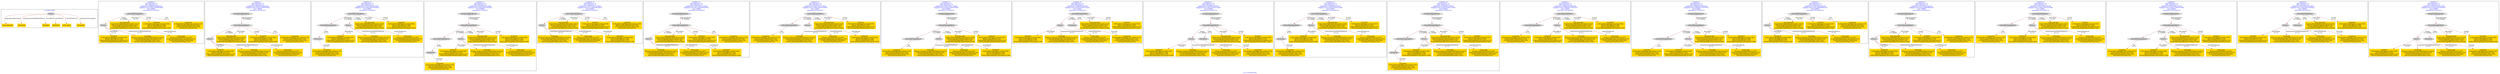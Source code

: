 digraph n0 {
fontcolor="blue"
remincross="true"
label="s11-s-19-artists.json"
subgraph cluster_0 {
label="1-correct model"
n2[style="filled",color="white",fillcolor="lightgray",label="Person1"];
n3[shape="plaintext",style="filled",fillcolor="gold",label="long_biography"];
n4[shape="plaintext",style="filled",fillcolor="gold",label="nationality"];
n5[shape="plaintext",style="filled",fillcolor="gold",label="birthDate"];
n6[shape="plaintext",style="filled",fillcolor="gold",label="deathDate"];
n7[shape="plaintext",style="filled",fillcolor="gold",label="artist_name"];
n8[shape="plaintext",style="filled",fillcolor="gold",label="occupation"];
}
subgraph cluster_1 {
label="candidate 0\nlink coherence:1.0\nnode coherence:1.0\nconfidence:0.5468145318933016\nmapping score:0.626715955075545\ncost:6.99992\n-precision:0.43-recall:0.5"
n10[style="filled",color="white",fillcolor="lightgray",label="CulturalHeritageObject1"];
n11[style="filled",color="white",fillcolor="lightgray",label="Person1"];
n12[shape="plaintext",style="filled",fillcolor="gold",label="birthDate\n[CulturalHeritageObject,created,0.639]\n[Person,dateOfBirth,0.193]\n[CulturalHeritageObject,description,0.131]\n[Person,biographicalInformation,0.036]"];
n13[shape="plaintext",style="filled",fillcolor="gold",label="long_biography\n[CulturalHeritageObject,description,0.616]\n[Person,biographicalInformation,0.201]\n[CulturalHeritageObject,title,0.126]\n[CulturalHeritageObject,provenance,0.058]"];
n14[shape="plaintext",style="filled",fillcolor="gold",label="nationality\n[Person,countryAssociatedWithThePerson,0.913]\n[CulturalHeritageObject,description,0.05]\n[CulturalHeritageObject,title,0.024]\n[Person,biographicalInformation,0.014]"];
n15[shape="plaintext",style="filled",fillcolor="gold",label="artist_name\n[Person,nameOfThePerson,0.697]\n[CulturalHeritageObject,description,0.197]\n[CulturalHeritageObject,title,0.069]\n[Document,classLink,0.037]"];
n16[shape="plaintext",style="filled",fillcolor="gold",label="deathDate\n[CulturalHeritageObject,created,0.694]\n[Person,dateOfBirth,0.169]\n[Person,dateOfDeath,0.079]\n[CulturalHeritageObject,description,0.059]"];
n17[shape="plaintext",style="filled",fillcolor="gold",label="occupation\n[CulturalHeritageObject,description,0.447]\n[Person,nameOfThePerson,0.334]\n[CulturalHeritageObject,title,0.169]\n[Document,classLink,0.05]"];
}
subgraph cluster_2 {
label="candidate 1\nlink coherence:1.0\nnode coherence:1.0\nconfidence:0.5468145318933016\nmapping score:0.626715955075545\ncost:7.99986\n-precision:0.38-recall:0.5"
n19[style="filled",color="white",fillcolor="lightgray",label="CulturalHeritageObject1"];
n20[style="filled",color="white",fillcolor="lightgray",label="Person1"];
n21[style="filled",color="white",fillcolor="lightgray",label="EuropeanaAggregation1"];
n22[shape="plaintext",style="filled",fillcolor="gold",label="birthDate\n[CulturalHeritageObject,created,0.639]\n[Person,dateOfBirth,0.193]\n[CulturalHeritageObject,description,0.131]\n[Person,biographicalInformation,0.036]"];
n23[shape="plaintext",style="filled",fillcolor="gold",label="long_biography\n[CulturalHeritageObject,description,0.616]\n[Person,biographicalInformation,0.201]\n[CulturalHeritageObject,title,0.126]\n[CulturalHeritageObject,provenance,0.058]"];
n24[shape="plaintext",style="filled",fillcolor="gold",label="nationality\n[Person,countryAssociatedWithThePerson,0.913]\n[CulturalHeritageObject,description,0.05]\n[CulturalHeritageObject,title,0.024]\n[Person,biographicalInformation,0.014]"];
n25[shape="plaintext",style="filled",fillcolor="gold",label="artist_name\n[Person,nameOfThePerson,0.697]\n[CulturalHeritageObject,description,0.197]\n[CulturalHeritageObject,title,0.069]\n[Document,classLink,0.037]"];
n26[shape="plaintext",style="filled",fillcolor="gold",label="deathDate\n[CulturalHeritageObject,created,0.694]\n[Person,dateOfBirth,0.169]\n[Person,dateOfDeath,0.079]\n[CulturalHeritageObject,description,0.059]"];
n27[shape="plaintext",style="filled",fillcolor="gold",label="occupation\n[CulturalHeritageObject,description,0.447]\n[Person,nameOfThePerson,0.334]\n[CulturalHeritageObject,title,0.169]\n[Document,classLink,0.05]"];
}
subgraph cluster_3 {
label="candidate 10\nlink coherence:1.0\nnode coherence:1.0\nconfidence:0.5270161429114936\nmapping score:0.5923387143038311\ncost:8.99991\n-precision:0.33-recall:0.5"
n29[style="filled",color="white",fillcolor="lightgray",label="CulturalHeritageObject1"];
n30[style="filled",color="white",fillcolor="lightgray",label="CulturalHeritageObject2"];
n31[style="filled",color="white",fillcolor="lightgray",label="Person1"];
n32[style="filled",color="white",fillcolor="lightgray",label="Document2"];
n33[shape="plaintext",style="filled",fillcolor="gold",label="birthDate\n[CulturalHeritageObject,created,0.639]\n[Person,dateOfBirth,0.193]\n[CulturalHeritageObject,description,0.131]\n[Person,biographicalInformation,0.036]"];
n34[shape="plaintext",style="filled",fillcolor="gold",label="long_biography\n[CulturalHeritageObject,description,0.616]\n[Person,biographicalInformation,0.201]\n[CulturalHeritageObject,title,0.126]\n[CulturalHeritageObject,provenance,0.058]"];
n35[shape="plaintext",style="filled",fillcolor="gold",label="nationality\n[Person,countryAssociatedWithThePerson,0.913]\n[CulturalHeritageObject,description,0.05]\n[CulturalHeritageObject,title,0.024]\n[Person,biographicalInformation,0.014]"];
n36[shape="plaintext",style="filled",fillcolor="gold",label="occupation\n[CulturalHeritageObject,description,0.447]\n[Person,nameOfThePerson,0.334]\n[CulturalHeritageObject,title,0.169]\n[Document,classLink,0.05]"];
n37[shape="plaintext",style="filled",fillcolor="gold",label="artist_name\n[Person,nameOfThePerson,0.697]\n[CulturalHeritageObject,description,0.197]\n[CulturalHeritageObject,title,0.069]\n[Document,classLink,0.037]"];
n38[shape="plaintext",style="filled",fillcolor="gold",label="deathDate\n[CulturalHeritageObject,created,0.694]\n[Person,dateOfBirth,0.169]\n[Person,dateOfDeath,0.079]\n[CulturalHeritageObject,description,0.059]"];
}
subgraph cluster_4 {
label="candidate 11\nlink coherence:1.0\nnode coherence:1.0\nconfidence:0.5270161429114936\nmapping score:0.5923387143038311\ncost:9.99985\n-precision:0.3-recall:0.5"
n40[style="filled",color="white",fillcolor="lightgray",label="CulturalHeritageObject1"];
n41[style="filled",color="white",fillcolor="lightgray",label="CulturalHeritageObject2"];
n42[style="filled",color="white",fillcolor="lightgray",label="Person1"];
n43[style="filled",color="white",fillcolor="lightgray",label="Document2"];
n44[style="filled",color="white",fillcolor="lightgray",label="EuropeanaAggregation1"];
n45[shape="plaintext",style="filled",fillcolor="gold",label="birthDate\n[CulturalHeritageObject,created,0.639]\n[Person,dateOfBirth,0.193]\n[CulturalHeritageObject,description,0.131]\n[Person,biographicalInformation,0.036]"];
n46[shape="plaintext",style="filled",fillcolor="gold",label="long_biography\n[CulturalHeritageObject,description,0.616]\n[Person,biographicalInformation,0.201]\n[CulturalHeritageObject,title,0.126]\n[CulturalHeritageObject,provenance,0.058]"];
n47[shape="plaintext",style="filled",fillcolor="gold",label="nationality\n[Person,countryAssociatedWithThePerson,0.913]\n[CulturalHeritageObject,description,0.05]\n[CulturalHeritageObject,title,0.024]\n[Person,biographicalInformation,0.014]"];
n48[shape="plaintext",style="filled",fillcolor="gold",label="occupation\n[CulturalHeritageObject,description,0.447]\n[Person,nameOfThePerson,0.334]\n[CulturalHeritageObject,title,0.169]\n[Document,classLink,0.05]"];
n49[shape="plaintext",style="filled",fillcolor="gold",label="artist_name\n[Person,nameOfThePerson,0.697]\n[CulturalHeritageObject,description,0.197]\n[CulturalHeritageObject,title,0.069]\n[Document,classLink,0.037]"];
n50[shape="plaintext",style="filled",fillcolor="gold",label="deathDate\n[CulturalHeritageObject,created,0.694]\n[Person,dateOfBirth,0.169]\n[Person,dateOfDeath,0.079]\n[CulturalHeritageObject,description,0.059]"];
}
subgraph cluster_5 {
label="candidate 12\nlink coherence:1.0\nnode coherence:1.0\nconfidence:0.5187173231112842\nmapping score:0.6173502188148724\ncost:6.99992\n-precision:0.43-recall:0.5"
n52[style="filled",color="white",fillcolor="lightgray",label="CulturalHeritageObject1"];
n53[style="filled",color="white",fillcolor="lightgray",label="Person1"];
n54[shape="plaintext",style="filled",fillcolor="gold",label="long_biography\n[CulturalHeritageObject,description,0.616]\n[Person,biographicalInformation,0.201]\n[CulturalHeritageObject,title,0.126]\n[CulturalHeritageObject,provenance,0.058]"];
n55[shape="plaintext",style="filled",fillcolor="gold",label="nationality\n[Person,countryAssociatedWithThePerson,0.913]\n[CulturalHeritageObject,description,0.05]\n[CulturalHeritageObject,title,0.024]\n[Person,biographicalInformation,0.014]"];
n56[shape="plaintext",style="filled",fillcolor="gold",label="artist_name\n[Person,nameOfThePerson,0.697]\n[CulturalHeritageObject,description,0.197]\n[CulturalHeritageObject,title,0.069]\n[Document,classLink,0.037]"];
n57[shape="plaintext",style="filled",fillcolor="gold",label="deathDate\n[CulturalHeritageObject,created,0.694]\n[Person,dateOfBirth,0.169]\n[Person,dateOfDeath,0.079]\n[CulturalHeritageObject,description,0.059]"];
n58[shape="plaintext",style="filled",fillcolor="gold",label="birthDate\n[CulturalHeritageObject,created,0.639]\n[Person,dateOfBirth,0.193]\n[CulturalHeritageObject,description,0.131]\n[Person,biographicalInformation,0.036]"];
n59[shape="plaintext",style="filled",fillcolor="gold",label="occupation\n[CulturalHeritageObject,description,0.447]\n[Person,nameOfThePerson,0.334]\n[CulturalHeritageObject,title,0.169]\n[Document,classLink,0.05]"];
}
subgraph cluster_6 {
label="candidate 13\nlink coherence:1.0\nnode coherence:1.0\nconfidence:0.5187173231112842\nmapping score:0.6173502188148724\ncost:7.99986\n-precision:0.38-recall:0.5"
n61[style="filled",color="white",fillcolor="lightgray",label="CulturalHeritageObject1"];
n62[style="filled",color="white",fillcolor="lightgray",label="Person1"];
n63[style="filled",color="white",fillcolor="lightgray",label="EuropeanaAggregation1"];
n64[shape="plaintext",style="filled",fillcolor="gold",label="long_biography\n[CulturalHeritageObject,description,0.616]\n[Person,biographicalInformation,0.201]\n[CulturalHeritageObject,title,0.126]\n[CulturalHeritageObject,provenance,0.058]"];
n65[shape="plaintext",style="filled",fillcolor="gold",label="nationality\n[Person,countryAssociatedWithThePerson,0.913]\n[CulturalHeritageObject,description,0.05]\n[CulturalHeritageObject,title,0.024]\n[Person,biographicalInformation,0.014]"];
n66[shape="plaintext",style="filled",fillcolor="gold",label="artist_name\n[Person,nameOfThePerson,0.697]\n[CulturalHeritageObject,description,0.197]\n[CulturalHeritageObject,title,0.069]\n[Document,classLink,0.037]"];
n67[shape="plaintext",style="filled",fillcolor="gold",label="deathDate\n[CulturalHeritageObject,created,0.694]\n[Person,dateOfBirth,0.169]\n[Person,dateOfDeath,0.079]\n[CulturalHeritageObject,description,0.059]"];
n68[shape="plaintext",style="filled",fillcolor="gold",label="birthDate\n[CulturalHeritageObject,created,0.639]\n[Person,dateOfBirth,0.193]\n[CulturalHeritageObject,description,0.131]\n[Person,biographicalInformation,0.036]"];
n69[shape="plaintext",style="filled",fillcolor="gold",label="occupation\n[CulturalHeritageObject,description,0.447]\n[Person,nameOfThePerson,0.334]\n[CulturalHeritageObject,title,0.169]\n[Document,classLink,0.05]"];
}
subgraph cluster_7 {
label="candidate 14\nlink coherence:1.0\nnode coherence:1.0\nconfidence:0.5187173231112842\nmapping score:0.5895724410370947\ncost:7.99991\n-precision:0.38-recall:0.5"
n71[style="filled",color="white",fillcolor="lightgray",label="CulturalHeritageObject1"];
n72[style="filled",color="white",fillcolor="lightgray",label="CulturalHeritageObject2"];
n73[style="filled",color="white",fillcolor="lightgray",label="Person1"];
n74[shape="plaintext",style="filled",fillcolor="gold",label="long_biography\n[CulturalHeritageObject,description,0.616]\n[Person,biographicalInformation,0.201]\n[CulturalHeritageObject,title,0.126]\n[CulturalHeritageObject,provenance,0.058]"];
n75[shape="plaintext",style="filled",fillcolor="gold",label="nationality\n[Person,countryAssociatedWithThePerson,0.913]\n[CulturalHeritageObject,description,0.05]\n[CulturalHeritageObject,title,0.024]\n[Person,biographicalInformation,0.014]"];
n76[shape="plaintext",style="filled",fillcolor="gold",label="artist_name\n[Person,nameOfThePerson,0.697]\n[CulturalHeritageObject,description,0.197]\n[CulturalHeritageObject,title,0.069]\n[Document,classLink,0.037]"];
n77[shape="plaintext",style="filled",fillcolor="gold",label="occupation\n[CulturalHeritageObject,description,0.447]\n[Person,nameOfThePerson,0.334]\n[CulturalHeritageObject,title,0.169]\n[Document,classLink,0.05]"];
n78[shape="plaintext",style="filled",fillcolor="gold",label="deathDate\n[CulturalHeritageObject,created,0.694]\n[Person,dateOfBirth,0.169]\n[Person,dateOfDeath,0.079]\n[CulturalHeritageObject,description,0.059]"];
n79[shape="plaintext",style="filled",fillcolor="gold",label="birthDate\n[CulturalHeritageObject,created,0.639]\n[Person,dateOfBirth,0.193]\n[CulturalHeritageObject,description,0.131]\n[Person,biographicalInformation,0.036]"];
}
subgraph cluster_8 {
label="candidate 15\nlink coherence:1.0\nnode coherence:1.0\nconfidence:0.5187173231112842\nmapping score:0.5895724410370947\ncost:8.99985\n-precision:0.33-recall:0.5"
n81[style="filled",color="white",fillcolor="lightgray",label="CulturalHeritageObject1"];
n82[style="filled",color="white",fillcolor="lightgray",label="CulturalHeritageObject2"];
n83[style="filled",color="white",fillcolor="lightgray",label="Person1"];
n84[style="filled",color="white",fillcolor="lightgray",label="EuropeanaAggregation1"];
n85[shape="plaintext",style="filled",fillcolor="gold",label="long_biography\n[CulturalHeritageObject,description,0.616]\n[Person,biographicalInformation,0.201]\n[CulturalHeritageObject,title,0.126]\n[CulturalHeritageObject,provenance,0.058]"];
n86[shape="plaintext",style="filled",fillcolor="gold",label="nationality\n[Person,countryAssociatedWithThePerson,0.913]\n[CulturalHeritageObject,description,0.05]\n[CulturalHeritageObject,title,0.024]\n[Person,biographicalInformation,0.014]"];
n87[shape="plaintext",style="filled",fillcolor="gold",label="artist_name\n[Person,nameOfThePerson,0.697]\n[CulturalHeritageObject,description,0.197]\n[CulturalHeritageObject,title,0.069]\n[Document,classLink,0.037]"];
n88[shape="plaintext",style="filled",fillcolor="gold",label="occupation\n[CulturalHeritageObject,description,0.447]\n[Person,nameOfThePerson,0.334]\n[CulturalHeritageObject,title,0.169]\n[Document,classLink,0.05]"];
n89[shape="plaintext",style="filled",fillcolor="gold",label="deathDate\n[CulturalHeritageObject,created,0.694]\n[Person,dateOfBirth,0.169]\n[Person,dateOfDeath,0.079]\n[CulturalHeritageObject,description,0.059]"];
n90[shape="plaintext",style="filled",fillcolor="gold",label="birthDate\n[CulturalHeritageObject,created,0.639]\n[Person,dateOfBirth,0.193]\n[CulturalHeritageObject,description,0.131]\n[Person,biographicalInformation,0.036]"];
}
subgraph cluster_9 {
label="candidate 16\nlink coherence:1.0\nnode coherence:1.0\nconfidence:0.513916072340347\nmapping score:0.5879720241134491\ncost:7.99992\n-precision:0.25-recall:0.33"
n92[style="filled",color="white",fillcolor="lightgray",label="CulturalHeritageObject1"];
n93[style="filled",color="white",fillcolor="lightgray",label="Person1"];
n94[style="filled",color="white",fillcolor="lightgray",label="Document1"];
n95[shape="plaintext",style="filled",fillcolor="gold",label="deathDate\n[CulturalHeritageObject,created,0.694]\n[Person,dateOfBirth,0.169]\n[Person,dateOfDeath,0.079]\n[CulturalHeritageObject,description,0.059]"];
n96[shape="plaintext",style="filled",fillcolor="gold",label="long_biography\n[CulturalHeritageObject,description,0.616]\n[Person,biographicalInformation,0.201]\n[CulturalHeritageObject,title,0.126]\n[CulturalHeritageObject,provenance,0.058]"];
n97[shape="plaintext",style="filled",fillcolor="gold",label="nationality\n[Person,countryAssociatedWithThePerson,0.913]\n[CulturalHeritageObject,description,0.05]\n[CulturalHeritageObject,title,0.024]\n[Person,biographicalInformation,0.014]"];
n98[shape="plaintext",style="filled",fillcolor="gold",label="occupation\n[CulturalHeritageObject,description,0.447]\n[Person,nameOfThePerson,0.334]\n[CulturalHeritageObject,title,0.169]\n[Document,classLink,0.05]"];
n99[shape="plaintext",style="filled",fillcolor="gold",label="artist_name\n[Person,nameOfThePerson,0.697]\n[CulturalHeritageObject,description,0.197]\n[CulturalHeritageObject,title,0.069]\n[Document,classLink,0.037]"];
n100[shape="plaintext",style="filled",fillcolor="gold",label="birthDate\n[CulturalHeritageObject,created,0.639]\n[Person,dateOfBirth,0.193]\n[CulturalHeritageObject,description,0.131]\n[Person,biographicalInformation,0.036]"];
}
subgraph cluster_10 {
label="candidate 17\nlink coherence:1.0\nnode coherence:1.0\nconfidence:0.513916072340347\nmapping score:0.5879720241134491\ncost:8.99986\n-precision:0.22-recall:0.33"
n102[style="filled",color="white",fillcolor="lightgray",label="CulturalHeritageObject1"];
n103[style="filled",color="white",fillcolor="lightgray",label="Person1"];
n104[style="filled",color="white",fillcolor="lightgray",label="Document1"];
n105[style="filled",color="white",fillcolor="lightgray",label="EuropeanaAggregation1"];
n106[shape="plaintext",style="filled",fillcolor="gold",label="deathDate\n[CulturalHeritageObject,created,0.694]\n[Person,dateOfBirth,0.169]\n[Person,dateOfDeath,0.079]\n[CulturalHeritageObject,description,0.059]"];
n107[shape="plaintext",style="filled",fillcolor="gold",label="long_biography\n[CulturalHeritageObject,description,0.616]\n[Person,biographicalInformation,0.201]\n[CulturalHeritageObject,title,0.126]\n[CulturalHeritageObject,provenance,0.058]"];
n108[shape="plaintext",style="filled",fillcolor="gold",label="nationality\n[Person,countryAssociatedWithThePerson,0.913]\n[CulturalHeritageObject,description,0.05]\n[CulturalHeritageObject,title,0.024]\n[Person,biographicalInformation,0.014]"];
n109[shape="plaintext",style="filled",fillcolor="gold",label="occupation\n[CulturalHeritageObject,description,0.447]\n[Person,nameOfThePerson,0.334]\n[CulturalHeritageObject,title,0.169]\n[Document,classLink,0.05]"];
n110[shape="plaintext",style="filled",fillcolor="gold",label="artist_name\n[Person,nameOfThePerson,0.697]\n[CulturalHeritageObject,description,0.197]\n[CulturalHeritageObject,title,0.069]\n[Document,classLink,0.037]"];
n111[shape="plaintext",style="filled",fillcolor="gold",label="birthDate\n[CulturalHeritageObject,created,0.639]\n[Person,dateOfBirth,0.193]\n[CulturalHeritageObject,description,0.131]\n[Person,biographicalInformation,0.036]"];
}
subgraph cluster_11 {
label="candidate 18\nlink coherence:1.0\nnode coherence:1.0\nconfidence:0.513916072340347\nmapping score:0.5879720241134491\ncost:8.99991\n-precision:0.22-recall:0.33"
n113[style="filled",color="white",fillcolor="lightgray",label="CulturalHeritageObject1"];
n114[style="filled",color="white",fillcolor="lightgray",label="CulturalHeritageObject2"];
n115[style="filled",color="white",fillcolor="lightgray",label="Person1"];
n116[style="filled",color="white",fillcolor="lightgray",label="Document2"];
n117[shape="plaintext",style="filled",fillcolor="gold",label="deathDate\n[CulturalHeritageObject,created,0.694]\n[Person,dateOfBirth,0.169]\n[Person,dateOfDeath,0.079]\n[CulturalHeritageObject,description,0.059]"];
n118[shape="plaintext",style="filled",fillcolor="gold",label="long_biography\n[CulturalHeritageObject,description,0.616]\n[Person,biographicalInformation,0.201]\n[CulturalHeritageObject,title,0.126]\n[CulturalHeritageObject,provenance,0.058]"];
n119[shape="plaintext",style="filled",fillcolor="gold",label="nationality\n[Person,countryAssociatedWithThePerson,0.913]\n[CulturalHeritageObject,description,0.05]\n[CulturalHeritageObject,title,0.024]\n[Person,biographicalInformation,0.014]"];
n120[shape="plaintext",style="filled",fillcolor="gold",label="occupation\n[CulturalHeritageObject,description,0.447]\n[Person,nameOfThePerson,0.334]\n[CulturalHeritageObject,title,0.169]\n[Document,classLink,0.05]"];
n121[shape="plaintext",style="filled",fillcolor="gold",label="artist_name\n[Person,nameOfThePerson,0.697]\n[CulturalHeritageObject,description,0.197]\n[CulturalHeritageObject,title,0.069]\n[Document,classLink,0.037]"];
n122[shape="plaintext",style="filled",fillcolor="gold",label="birthDate\n[CulturalHeritageObject,created,0.639]\n[Person,dateOfBirth,0.193]\n[CulturalHeritageObject,description,0.131]\n[Person,biographicalInformation,0.036]"];
}
subgraph cluster_12 {
label="candidate 19\nlink coherence:1.0\nnode coherence:1.0\nconfidence:0.513916072340347\nmapping score:0.5879720241134491\ncost:9.99985\n-precision:0.2-recall:0.33"
n124[style="filled",color="white",fillcolor="lightgray",label="CulturalHeritageObject1"];
n125[style="filled",color="white",fillcolor="lightgray",label="CulturalHeritageObject2"];
n126[style="filled",color="white",fillcolor="lightgray",label="Person1"];
n127[style="filled",color="white",fillcolor="lightgray",label="Document2"];
n128[style="filled",color="white",fillcolor="lightgray",label="EuropeanaAggregation1"];
n129[shape="plaintext",style="filled",fillcolor="gold",label="deathDate\n[CulturalHeritageObject,created,0.694]\n[Person,dateOfBirth,0.169]\n[Person,dateOfDeath,0.079]\n[CulturalHeritageObject,description,0.059]"];
n130[shape="plaintext",style="filled",fillcolor="gold",label="long_biography\n[CulturalHeritageObject,description,0.616]\n[Person,biographicalInformation,0.201]\n[CulturalHeritageObject,title,0.126]\n[CulturalHeritageObject,provenance,0.058]"];
n131[shape="plaintext",style="filled",fillcolor="gold",label="nationality\n[Person,countryAssociatedWithThePerson,0.913]\n[CulturalHeritageObject,description,0.05]\n[CulturalHeritageObject,title,0.024]\n[Person,biographicalInformation,0.014]"];
n132[shape="plaintext",style="filled",fillcolor="gold",label="occupation\n[CulturalHeritageObject,description,0.447]\n[Person,nameOfThePerson,0.334]\n[CulturalHeritageObject,title,0.169]\n[Document,classLink,0.05]"];
n133[shape="plaintext",style="filled",fillcolor="gold",label="artist_name\n[Person,nameOfThePerson,0.697]\n[CulturalHeritageObject,description,0.197]\n[CulturalHeritageObject,title,0.069]\n[Document,classLink,0.037]"];
n134[shape="plaintext",style="filled",fillcolor="gold",label="birthDate\n[CulturalHeritageObject,created,0.639]\n[Person,dateOfBirth,0.193]\n[CulturalHeritageObject,description,0.131]\n[Person,biographicalInformation,0.036]"];
}
subgraph cluster_13 {
label="candidate 2\nlink coherence:1.0\nnode coherence:1.0\nconfidence:0.5468145318933016\nmapping score:0.5989381772977672\ncost:7.99991\n-precision:0.38-recall:0.5"
n136[style="filled",color="white",fillcolor="lightgray",label="CulturalHeritageObject1"];
n137[style="filled",color="white",fillcolor="lightgray",label="CulturalHeritageObject2"];
n138[style="filled",color="white",fillcolor="lightgray",label="Person1"];
n139[shape="plaintext",style="filled",fillcolor="gold",label="birthDate\n[CulturalHeritageObject,created,0.639]\n[Person,dateOfBirth,0.193]\n[CulturalHeritageObject,description,0.131]\n[Person,biographicalInformation,0.036]"];
n140[shape="plaintext",style="filled",fillcolor="gold",label="long_biography\n[CulturalHeritageObject,description,0.616]\n[Person,biographicalInformation,0.201]\n[CulturalHeritageObject,title,0.126]\n[CulturalHeritageObject,provenance,0.058]"];
n141[shape="plaintext",style="filled",fillcolor="gold",label="nationality\n[Person,countryAssociatedWithThePerson,0.913]\n[CulturalHeritageObject,description,0.05]\n[CulturalHeritageObject,title,0.024]\n[Person,biographicalInformation,0.014]"];
n142[shape="plaintext",style="filled",fillcolor="gold",label="artist_name\n[Person,nameOfThePerson,0.697]\n[CulturalHeritageObject,description,0.197]\n[CulturalHeritageObject,title,0.069]\n[Document,classLink,0.037]"];
n143[shape="plaintext",style="filled",fillcolor="gold",label="occupation\n[CulturalHeritageObject,description,0.447]\n[Person,nameOfThePerson,0.334]\n[CulturalHeritageObject,title,0.169]\n[Document,classLink,0.05]"];
n144[shape="plaintext",style="filled",fillcolor="gold",label="deathDate\n[CulturalHeritageObject,created,0.694]\n[Person,dateOfBirth,0.169]\n[Person,dateOfDeath,0.079]\n[CulturalHeritageObject,description,0.059]"];
}
subgraph cluster_14 {
label="candidate 3\nlink coherence:1.0\nnode coherence:1.0\nconfidence:0.5468145318933016\nmapping score:0.5989381772977672\ncost:8.99985\n-precision:0.33-recall:0.5"
n146[style="filled",color="white",fillcolor="lightgray",label="CulturalHeritageObject1"];
n147[style="filled",color="white",fillcolor="lightgray",label="CulturalHeritageObject2"];
n148[style="filled",color="white",fillcolor="lightgray",label="Person1"];
n149[style="filled",color="white",fillcolor="lightgray",label="EuropeanaAggregation1"];
n150[shape="plaintext",style="filled",fillcolor="gold",label="birthDate\n[CulturalHeritageObject,created,0.639]\n[Person,dateOfBirth,0.193]\n[CulturalHeritageObject,description,0.131]\n[Person,biographicalInformation,0.036]"];
n151[shape="plaintext",style="filled",fillcolor="gold",label="long_biography\n[CulturalHeritageObject,description,0.616]\n[Person,biographicalInformation,0.201]\n[CulturalHeritageObject,title,0.126]\n[CulturalHeritageObject,provenance,0.058]"];
n152[shape="plaintext",style="filled",fillcolor="gold",label="nationality\n[Person,countryAssociatedWithThePerson,0.913]\n[CulturalHeritageObject,description,0.05]\n[CulturalHeritageObject,title,0.024]\n[Person,biographicalInformation,0.014]"];
n153[shape="plaintext",style="filled",fillcolor="gold",label="artist_name\n[Person,nameOfThePerson,0.697]\n[CulturalHeritageObject,description,0.197]\n[CulturalHeritageObject,title,0.069]\n[Document,classLink,0.037]"];
n154[shape="plaintext",style="filled",fillcolor="gold",label="occupation\n[CulturalHeritageObject,description,0.447]\n[Person,nameOfThePerson,0.334]\n[CulturalHeritageObject,title,0.169]\n[Document,classLink,0.05]"];
n155[shape="plaintext",style="filled",fillcolor="gold",label="deathDate\n[CulturalHeritageObject,created,0.694]\n[Person,dateOfBirth,0.169]\n[Person,dateOfDeath,0.079]\n[CulturalHeritageObject,description,0.059]"];
}
subgraph cluster_15 {
label="candidate 4\nlink coherence:1.0\nnode coherence:1.0\nconfidence:0.533714461322155\nmapping score:0.6223492648851627\ncost:6.99992\n-precision:0.29-recall:0.33"
n157[style="filled",color="white",fillcolor="lightgray",label="CulturalHeritageObject1"];
n158[style="filled",color="white",fillcolor="lightgray",label="Person1"];
n159[shape="plaintext",style="filled",fillcolor="gold",label="deathDate\n[CulturalHeritageObject,created,0.694]\n[Person,dateOfBirth,0.169]\n[Person,dateOfDeath,0.079]\n[CulturalHeritageObject,description,0.059]"];
n160[shape="plaintext",style="filled",fillcolor="gold",label="long_biography\n[CulturalHeritageObject,description,0.616]\n[Person,biographicalInformation,0.201]\n[CulturalHeritageObject,title,0.126]\n[CulturalHeritageObject,provenance,0.058]"];
n161[shape="plaintext",style="filled",fillcolor="gold",label="nationality\n[Person,countryAssociatedWithThePerson,0.913]\n[CulturalHeritageObject,description,0.05]\n[CulturalHeritageObject,title,0.024]\n[Person,biographicalInformation,0.014]"];
n162[shape="plaintext",style="filled",fillcolor="gold",label="artist_name\n[Person,nameOfThePerson,0.697]\n[CulturalHeritageObject,description,0.197]\n[CulturalHeritageObject,title,0.069]\n[Document,classLink,0.037]"];
n163[shape="plaintext",style="filled",fillcolor="gold",label="birthDate\n[CulturalHeritageObject,created,0.639]\n[Person,dateOfBirth,0.193]\n[CulturalHeritageObject,description,0.131]\n[Person,biographicalInformation,0.036]"];
n164[shape="plaintext",style="filled",fillcolor="gold",label="occupation\n[CulturalHeritageObject,description,0.447]\n[Person,nameOfThePerson,0.334]\n[CulturalHeritageObject,title,0.169]\n[Document,classLink,0.05]"];
}
subgraph cluster_16 {
label="candidate 5\nlink coherence:1.0\nnode coherence:1.0\nconfidence:0.533714461322155\nmapping score:0.6223492648851627\ncost:7.99986\n-precision:0.25-recall:0.33"
n166[style="filled",color="white",fillcolor="lightgray",label="CulturalHeritageObject1"];
n167[style="filled",color="white",fillcolor="lightgray",label="Person1"];
n168[style="filled",color="white",fillcolor="lightgray",label="EuropeanaAggregation1"];
n169[shape="plaintext",style="filled",fillcolor="gold",label="deathDate\n[CulturalHeritageObject,created,0.694]\n[Person,dateOfBirth,0.169]\n[Person,dateOfDeath,0.079]\n[CulturalHeritageObject,description,0.059]"];
n170[shape="plaintext",style="filled",fillcolor="gold",label="long_biography\n[CulturalHeritageObject,description,0.616]\n[Person,biographicalInformation,0.201]\n[CulturalHeritageObject,title,0.126]\n[CulturalHeritageObject,provenance,0.058]"];
n171[shape="plaintext",style="filled",fillcolor="gold",label="nationality\n[Person,countryAssociatedWithThePerson,0.913]\n[CulturalHeritageObject,description,0.05]\n[CulturalHeritageObject,title,0.024]\n[Person,biographicalInformation,0.014]"];
n172[shape="plaintext",style="filled",fillcolor="gold",label="artist_name\n[Person,nameOfThePerson,0.697]\n[CulturalHeritageObject,description,0.197]\n[CulturalHeritageObject,title,0.069]\n[Document,classLink,0.037]"];
n173[shape="plaintext",style="filled",fillcolor="gold",label="birthDate\n[CulturalHeritageObject,created,0.639]\n[Person,dateOfBirth,0.193]\n[CulturalHeritageObject,description,0.131]\n[Person,biographicalInformation,0.036]"];
n174[shape="plaintext",style="filled",fillcolor="gold",label="occupation\n[CulturalHeritageObject,description,0.447]\n[Person,nameOfThePerson,0.334]\n[CulturalHeritageObject,title,0.169]\n[Document,classLink,0.05]"];
}
subgraph cluster_17 {
label="candidate 6\nlink coherence:1.0\nnode coherence:1.0\nconfidence:0.533714461322155\nmapping score:0.5945714871073849\ncost:7.99991\n-precision:0.25-recall:0.33"
n176[style="filled",color="white",fillcolor="lightgray",label="CulturalHeritageObject1"];
n177[style="filled",color="white",fillcolor="lightgray",label="CulturalHeritageObject2"];
n178[style="filled",color="white",fillcolor="lightgray",label="Person1"];
n179[shape="plaintext",style="filled",fillcolor="gold",label="deathDate\n[CulturalHeritageObject,created,0.694]\n[Person,dateOfBirth,0.169]\n[Person,dateOfDeath,0.079]\n[CulturalHeritageObject,description,0.059]"];
n180[shape="plaintext",style="filled",fillcolor="gold",label="long_biography\n[CulturalHeritageObject,description,0.616]\n[Person,biographicalInformation,0.201]\n[CulturalHeritageObject,title,0.126]\n[CulturalHeritageObject,provenance,0.058]"];
n181[shape="plaintext",style="filled",fillcolor="gold",label="nationality\n[Person,countryAssociatedWithThePerson,0.913]\n[CulturalHeritageObject,description,0.05]\n[CulturalHeritageObject,title,0.024]\n[Person,biographicalInformation,0.014]"];
n182[shape="plaintext",style="filled",fillcolor="gold",label="artist_name\n[Person,nameOfThePerson,0.697]\n[CulturalHeritageObject,description,0.197]\n[CulturalHeritageObject,title,0.069]\n[Document,classLink,0.037]"];
n183[shape="plaintext",style="filled",fillcolor="gold",label="occupation\n[CulturalHeritageObject,description,0.447]\n[Person,nameOfThePerson,0.334]\n[CulturalHeritageObject,title,0.169]\n[Document,classLink,0.05]"];
n184[shape="plaintext",style="filled",fillcolor="gold",label="birthDate\n[CulturalHeritageObject,created,0.639]\n[Person,dateOfBirth,0.193]\n[CulturalHeritageObject,description,0.131]\n[Person,biographicalInformation,0.036]"];
}
subgraph cluster_18 {
label="candidate 7\nlink coherence:1.0\nnode coherence:1.0\nconfidence:0.533714461322155\nmapping score:0.5945714871073849\ncost:8.99985\n-precision:0.22-recall:0.33"
n186[style="filled",color="white",fillcolor="lightgray",label="CulturalHeritageObject1"];
n187[style="filled",color="white",fillcolor="lightgray",label="CulturalHeritageObject2"];
n188[style="filled",color="white",fillcolor="lightgray",label="Person1"];
n189[style="filled",color="white",fillcolor="lightgray",label="EuropeanaAggregation1"];
n190[shape="plaintext",style="filled",fillcolor="gold",label="deathDate\n[CulturalHeritageObject,created,0.694]\n[Person,dateOfBirth,0.169]\n[Person,dateOfDeath,0.079]\n[CulturalHeritageObject,description,0.059]"];
n191[shape="plaintext",style="filled",fillcolor="gold",label="long_biography\n[CulturalHeritageObject,description,0.616]\n[Person,biographicalInformation,0.201]\n[CulturalHeritageObject,title,0.126]\n[CulturalHeritageObject,provenance,0.058]"];
n192[shape="plaintext",style="filled",fillcolor="gold",label="nationality\n[Person,countryAssociatedWithThePerson,0.913]\n[CulturalHeritageObject,description,0.05]\n[CulturalHeritageObject,title,0.024]\n[Person,biographicalInformation,0.014]"];
n193[shape="plaintext",style="filled",fillcolor="gold",label="artist_name\n[Person,nameOfThePerson,0.697]\n[CulturalHeritageObject,description,0.197]\n[CulturalHeritageObject,title,0.069]\n[Document,classLink,0.037]"];
n194[shape="plaintext",style="filled",fillcolor="gold",label="occupation\n[CulturalHeritageObject,description,0.447]\n[Person,nameOfThePerson,0.334]\n[CulturalHeritageObject,title,0.169]\n[Document,classLink,0.05]"];
n195[shape="plaintext",style="filled",fillcolor="gold",label="birthDate\n[CulturalHeritageObject,created,0.639]\n[Person,dateOfBirth,0.193]\n[CulturalHeritageObject,description,0.131]\n[Person,biographicalInformation,0.036]"];
}
subgraph cluster_19 {
label="candidate 8\nlink coherence:1.0\nnode coherence:1.0\nconfidence:0.5270161429114936\nmapping score:0.5923387143038311\ncost:7.99992\n-precision:0.38-recall:0.5"
n197[style="filled",color="white",fillcolor="lightgray",label="CulturalHeritageObject1"];
n198[style="filled",color="white",fillcolor="lightgray",label="Person1"];
n199[style="filled",color="white",fillcolor="lightgray",label="Document1"];
n200[shape="plaintext",style="filled",fillcolor="gold",label="birthDate\n[CulturalHeritageObject,created,0.639]\n[Person,dateOfBirth,0.193]\n[CulturalHeritageObject,description,0.131]\n[Person,biographicalInformation,0.036]"];
n201[shape="plaintext",style="filled",fillcolor="gold",label="long_biography\n[CulturalHeritageObject,description,0.616]\n[Person,biographicalInformation,0.201]\n[CulturalHeritageObject,title,0.126]\n[CulturalHeritageObject,provenance,0.058]"];
n202[shape="plaintext",style="filled",fillcolor="gold",label="nationality\n[Person,countryAssociatedWithThePerson,0.913]\n[CulturalHeritageObject,description,0.05]\n[CulturalHeritageObject,title,0.024]\n[Person,biographicalInformation,0.014]"];
n203[shape="plaintext",style="filled",fillcolor="gold",label="occupation\n[CulturalHeritageObject,description,0.447]\n[Person,nameOfThePerson,0.334]\n[CulturalHeritageObject,title,0.169]\n[Document,classLink,0.05]"];
n204[shape="plaintext",style="filled",fillcolor="gold",label="artist_name\n[Person,nameOfThePerson,0.697]\n[CulturalHeritageObject,description,0.197]\n[CulturalHeritageObject,title,0.069]\n[Document,classLink,0.037]"];
n205[shape="plaintext",style="filled",fillcolor="gold",label="deathDate\n[CulturalHeritageObject,created,0.694]\n[Person,dateOfBirth,0.169]\n[Person,dateOfDeath,0.079]\n[CulturalHeritageObject,description,0.059]"];
}
subgraph cluster_20 {
label="candidate 9\nlink coherence:1.0\nnode coherence:1.0\nconfidence:0.5270161429114936\nmapping score:0.5923387143038311\ncost:8.99986\n-precision:0.33-recall:0.5"
n207[style="filled",color="white",fillcolor="lightgray",label="CulturalHeritageObject1"];
n208[style="filled",color="white",fillcolor="lightgray",label="Person1"];
n209[style="filled",color="white",fillcolor="lightgray",label="Document1"];
n210[style="filled",color="white",fillcolor="lightgray",label="EuropeanaAggregation1"];
n211[shape="plaintext",style="filled",fillcolor="gold",label="birthDate\n[CulturalHeritageObject,created,0.639]\n[Person,dateOfBirth,0.193]\n[CulturalHeritageObject,description,0.131]\n[Person,biographicalInformation,0.036]"];
n212[shape="plaintext",style="filled",fillcolor="gold",label="long_biography\n[CulturalHeritageObject,description,0.616]\n[Person,biographicalInformation,0.201]\n[CulturalHeritageObject,title,0.126]\n[CulturalHeritageObject,provenance,0.058]"];
n213[shape="plaintext",style="filled",fillcolor="gold",label="nationality\n[Person,countryAssociatedWithThePerson,0.913]\n[CulturalHeritageObject,description,0.05]\n[CulturalHeritageObject,title,0.024]\n[Person,biographicalInformation,0.014]"];
n214[shape="plaintext",style="filled",fillcolor="gold",label="occupation\n[CulturalHeritageObject,description,0.447]\n[Person,nameOfThePerson,0.334]\n[CulturalHeritageObject,title,0.169]\n[Document,classLink,0.05]"];
n215[shape="plaintext",style="filled",fillcolor="gold",label="artist_name\n[Person,nameOfThePerson,0.697]\n[CulturalHeritageObject,description,0.197]\n[CulturalHeritageObject,title,0.069]\n[Document,classLink,0.037]"];
n216[shape="plaintext",style="filled",fillcolor="gold",label="deathDate\n[CulturalHeritageObject,created,0.694]\n[Person,dateOfBirth,0.169]\n[Person,dateOfDeath,0.079]\n[CulturalHeritageObject,description,0.059]"];
}
n2 -> n3[color="brown",fontcolor="black",label="biographicalInformation"]
n2 -> n4[color="brown",fontcolor="black",label="countryAssociatedWithThePerson"]
n2 -> n5[color="brown",fontcolor="black",label="dateOfBirth"]
n2 -> n6[color="brown",fontcolor="black",label="dateOfDeath"]
n2 -> n7[color="brown",fontcolor="black",label="nameOfThePerson"]
n2 -> n8[color="brown",fontcolor="black",label="professionOrOccupation"]
n10 -> n11[color="brown",fontcolor="black",label="creator\nw=0.99992"]
n11 -> n12[color="brown",fontcolor="black",label="dateOfBirth\nw=1.0"]
n10 -> n13[color="brown",fontcolor="black",label="description\nw=1.0"]
n11 -> n14[color="brown",fontcolor="black",label="countryAssociatedWithThePerson\nw=1.0"]
n11 -> n15[color="brown",fontcolor="black",label="nameOfThePerson\nw=1.0"]
n10 -> n16[color="brown",fontcolor="black",label="created\nw=1.0"]
n10 -> n17[color="brown",fontcolor="black",label="title\nw=1.0"]
n19 -> n20[color="brown",fontcolor="black",label="creator\nw=0.99992"]
n21 -> n19[color="brown",fontcolor="black",label="aggregatedCHO\nw=0.99994"]
n20 -> n22[color="brown",fontcolor="black",label="dateOfBirth\nw=1.0"]
n19 -> n23[color="brown",fontcolor="black",label="description\nw=1.0"]
n20 -> n24[color="brown",fontcolor="black",label="countryAssociatedWithThePerson\nw=1.0"]
n20 -> n25[color="brown",fontcolor="black",label="nameOfThePerson\nw=1.0"]
n19 -> n26[color="brown",fontcolor="black",label="created\nw=1.0"]
n19 -> n27[color="brown",fontcolor="black",label="title\nw=1.0"]
n29 -> n30[color="brown",fontcolor="black",label="isRelatedTo\nw=0.99999"]
n29 -> n31[color="brown",fontcolor="black",label="creator\nw=0.99992"]
n30 -> n32[color="brown",fontcolor="black",label="page\nw=1.0"]
n31 -> n33[color="brown",fontcolor="black",label="dateOfBirth\nw=1.0"]
n29 -> n34[color="brown",fontcolor="black",label="description\nw=1.0"]
n31 -> n35[color="brown",fontcolor="black",label="countryAssociatedWithThePerson\nw=1.0"]
n32 -> n36[color="brown",fontcolor="black",label="classLink\nw=1.0"]
n31 -> n37[color="brown",fontcolor="black",label="nameOfThePerson\nw=1.0"]
n29 -> n38[color="brown",fontcolor="black",label="created\nw=1.0"]
n40 -> n41[color="brown",fontcolor="black",label="isRelatedTo\nw=0.99999"]
n40 -> n42[color="brown",fontcolor="black",label="creator\nw=0.99992"]
n41 -> n43[color="brown",fontcolor="black",label="page\nw=1.0"]
n44 -> n40[color="brown",fontcolor="black",label="aggregatedCHO\nw=0.99994"]
n42 -> n45[color="brown",fontcolor="black",label="dateOfBirth\nw=1.0"]
n40 -> n46[color="brown",fontcolor="black",label="description\nw=1.0"]
n42 -> n47[color="brown",fontcolor="black",label="countryAssociatedWithThePerson\nw=1.0"]
n43 -> n48[color="brown",fontcolor="black",label="classLink\nw=1.0"]
n42 -> n49[color="brown",fontcolor="black",label="nameOfThePerson\nw=1.0"]
n40 -> n50[color="brown",fontcolor="black",label="created\nw=1.0"]
n52 -> n53[color="brown",fontcolor="black",label="creator\nw=0.99992"]
n52 -> n54[color="brown",fontcolor="black",label="description\nw=1.0"]
n53 -> n55[color="brown",fontcolor="black",label="countryAssociatedWithThePerson\nw=1.0"]
n53 -> n56[color="brown",fontcolor="black",label="nameOfThePerson\nw=1.0"]
n53 -> n57[color="brown",fontcolor="black",label="dateOfDeath\nw=1.0"]
n52 -> n58[color="brown",fontcolor="black",label="created\nw=1.0"]
n52 -> n59[color="brown",fontcolor="black",label="title\nw=1.0"]
n61 -> n62[color="brown",fontcolor="black",label="creator\nw=0.99992"]
n63 -> n61[color="brown",fontcolor="black",label="aggregatedCHO\nw=0.99994"]
n61 -> n64[color="brown",fontcolor="black",label="description\nw=1.0"]
n62 -> n65[color="brown",fontcolor="black",label="countryAssociatedWithThePerson\nw=1.0"]
n62 -> n66[color="brown",fontcolor="black",label="nameOfThePerson\nw=1.0"]
n62 -> n67[color="brown",fontcolor="black",label="dateOfDeath\nw=1.0"]
n61 -> n68[color="brown",fontcolor="black",label="created\nw=1.0"]
n61 -> n69[color="brown",fontcolor="black",label="title\nw=1.0"]
n71 -> n72[color="brown",fontcolor="black",label="isRelatedTo\nw=0.99999"]
n71 -> n73[color="brown",fontcolor="black",label="creator\nw=0.99992"]
n71 -> n74[color="brown",fontcolor="black",label="description\nw=1.0"]
n73 -> n75[color="brown",fontcolor="black",label="countryAssociatedWithThePerson\nw=1.0"]
n73 -> n76[color="brown",fontcolor="black",label="nameOfThePerson\nw=1.0"]
n72 -> n77[color="brown",fontcolor="black",label="title\nw=1.0"]
n73 -> n78[color="brown",fontcolor="black",label="dateOfDeath\nw=1.0"]
n71 -> n79[color="brown",fontcolor="black",label="created\nw=1.0"]
n81 -> n82[color="brown",fontcolor="black",label="isRelatedTo\nw=0.99999"]
n81 -> n83[color="brown",fontcolor="black",label="creator\nw=0.99992"]
n84 -> n81[color="brown",fontcolor="black",label="aggregatedCHO\nw=0.99994"]
n81 -> n85[color="brown",fontcolor="black",label="description\nw=1.0"]
n83 -> n86[color="brown",fontcolor="black",label="countryAssociatedWithThePerson\nw=1.0"]
n83 -> n87[color="brown",fontcolor="black",label="nameOfThePerson\nw=1.0"]
n82 -> n88[color="brown",fontcolor="black",label="title\nw=1.0"]
n83 -> n89[color="brown",fontcolor="black",label="dateOfDeath\nw=1.0"]
n81 -> n90[color="brown",fontcolor="black",label="created\nw=1.0"]
n92 -> n93[color="brown",fontcolor="black",label="creator\nw=0.99992"]
n92 -> n94[color="brown",fontcolor="black",label="page\nw=1.0"]
n93 -> n95[color="brown",fontcolor="black",label="dateOfBirth\nw=1.0"]
n92 -> n96[color="brown",fontcolor="black",label="description\nw=1.0"]
n93 -> n97[color="brown",fontcolor="black",label="countryAssociatedWithThePerson\nw=1.0"]
n94 -> n98[color="brown",fontcolor="black",label="classLink\nw=1.0"]
n93 -> n99[color="brown",fontcolor="black",label="nameOfThePerson\nw=1.0"]
n92 -> n100[color="brown",fontcolor="black",label="created\nw=1.0"]
n102 -> n103[color="brown",fontcolor="black",label="creator\nw=0.99992"]
n102 -> n104[color="brown",fontcolor="black",label="page\nw=1.0"]
n105 -> n102[color="brown",fontcolor="black",label="aggregatedCHO\nw=0.99994"]
n103 -> n106[color="brown",fontcolor="black",label="dateOfBirth\nw=1.0"]
n102 -> n107[color="brown",fontcolor="black",label="description\nw=1.0"]
n103 -> n108[color="brown",fontcolor="black",label="countryAssociatedWithThePerson\nw=1.0"]
n104 -> n109[color="brown",fontcolor="black",label="classLink\nw=1.0"]
n103 -> n110[color="brown",fontcolor="black",label="nameOfThePerson\nw=1.0"]
n102 -> n111[color="brown",fontcolor="black",label="created\nw=1.0"]
n113 -> n114[color="brown",fontcolor="black",label="isRelatedTo\nw=0.99999"]
n113 -> n115[color="brown",fontcolor="black",label="creator\nw=0.99992"]
n114 -> n116[color="brown",fontcolor="black",label="page\nw=1.0"]
n115 -> n117[color="brown",fontcolor="black",label="dateOfBirth\nw=1.0"]
n113 -> n118[color="brown",fontcolor="black",label="description\nw=1.0"]
n115 -> n119[color="brown",fontcolor="black",label="countryAssociatedWithThePerson\nw=1.0"]
n116 -> n120[color="brown",fontcolor="black",label="classLink\nw=1.0"]
n115 -> n121[color="brown",fontcolor="black",label="nameOfThePerson\nw=1.0"]
n113 -> n122[color="brown",fontcolor="black",label="created\nw=1.0"]
n124 -> n125[color="brown",fontcolor="black",label="isRelatedTo\nw=0.99999"]
n124 -> n126[color="brown",fontcolor="black",label="creator\nw=0.99992"]
n125 -> n127[color="brown",fontcolor="black",label="page\nw=1.0"]
n128 -> n124[color="brown",fontcolor="black",label="aggregatedCHO\nw=0.99994"]
n126 -> n129[color="brown",fontcolor="black",label="dateOfBirth\nw=1.0"]
n124 -> n130[color="brown",fontcolor="black",label="description\nw=1.0"]
n126 -> n131[color="brown",fontcolor="black",label="countryAssociatedWithThePerson\nw=1.0"]
n127 -> n132[color="brown",fontcolor="black",label="classLink\nw=1.0"]
n126 -> n133[color="brown",fontcolor="black",label="nameOfThePerson\nw=1.0"]
n124 -> n134[color="brown",fontcolor="black",label="created\nw=1.0"]
n136 -> n137[color="brown",fontcolor="black",label="isRelatedTo\nw=0.99999"]
n136 -> n138[color="brown",fontcolor="black",label="creator\nw=0.99992"]
n138 -> n139[color="brown",fontcolor="black",label="dateOfBirth\nw=1.0"]
n136 -> n140[color="brown",fontcolor="black",label="description\nw=1.0"]
n138 -> n141[color="brown",fontcolor="black",label="countryAssociatedWithThePerson\nw=1.0"]
n138 -> n142[color="brown",fontcolor="black",label="nameOfThePerson\nw=1.0"]
n137 -> n143[color="brown",fontcolor="black",label="title\nw=1.0"]
n136 -> n144[color="brown",fontcolor="black",label="created\nw=1.0"]
n146 -> n147[color="brown",fontcolor="black",label="isRelatedTo\nw=0.99999"]
n146 -> n148[color="brown",fontcolor="black",label="creator\nw=0.99992"]
n149 -> n146[color="brown",fontcolor="black",label="aggregatedCHO\nw=0.99994"]
n148 -> n150[color="brown",fontcolor="black",label="dateOfBirth\nw=1.0"]
n146 -> n151[color="brown",fontcolor="black",label="description\nw=1.0"]
n148 -> n152[color="brown",fontcolor="black",label="countryAssociatedWithThePerson\nw=1.0"]
n148 -> n153[color="brown",fontcolor="black",label="nameOfThePerson\nw=1.0"]
n147 -> n154[color="brown",fontcolor="black",label="title\nw=1.0"]
n146 -> n155[color="brown",fontcolor="black",label="created\nw=1.0"]
n157 -> n158[color="brown",fontcolor="black",label="creator\nw=0.99992"]
n158 -> n159[color="brown",fontcolor="black",label="dateOfBirth\nw=1.0"]
n157 -> n160[color="brown",fontcolor="black",label="description\nw=1.0"]
n158 -> n161[color="brown",fontcolor="black",label="countryAssociatedWithThePerson\nw=1.0"]
n158 -> n162[color="brown",fontcolor="black",label="nameOfThePerson\nw=1.0"]
n157 -> n163[color="brown",fontcolor="black",label="created\nw=1.0"]
n157 -> n164[color="brown",fontcolor="black",label="title\nw=1.0"]
n166 -> n167[color="brown",fontcolor="black",label="creator\nw=0.99992"]
n168 -> n166[color="brown",fontcolor="black",label="aggregatedCHO\nw=0.99994"]
n167 -> n169[color="brown",fontcolor="black",label="dateOfBirth\nw=1.0"]
n166 -> n170[color="brown",fontcolor="black",label="description\nw=1.0"]
n167 -> n171[color="brown",fontcolor="black",label="countryAssociatedWithThePerson\nw=1.0"]
n167 -> n172[color="brown",fontcolor="black",label="nameOfThePerson\nw=1.0"]
n166 -> n173[color="brown",fontcolor="black",label="created\nw=1.0"]
n166 -> n174[color="brown",fontcolor="black",label="title\nw=1.0"]
n176 -> n177[color="brown",fontcolor="black",label="isRelatedTo\nw=0.99999"]
n176 -> n178[color="brown",fontcolor="black",label="creator\nw=0.99992"]
n178 -> n179[color="brown",fontcolor="black",label="dateOfBirth\nw=1.0"]
n176 -> n180[color="brown",fontcolor="black",label="description\nw=1.0"]
n178 -> n181[color="brown",fontcolor="black",label="countryAssociatedWithThePerson\nw=1.0"]
n178 -> n182[color="brown",fontcolor="black",label="nameOfThePerson\nw=1.0"]
n177 -> n183[color="brown",fontcolor="black",label="title\nw=1.0"]
n176 -> n184[color="brown",fontcolor="black",label="created\nw=1.0"]
n186 -> n187[color="brown",fontcolor="black",label="isRelatedTo\nw=0.99999"]
n186 -> n188[color="brown",fontcolor="black",label="creator\nw=0.99992"]
n189 -> n186[color="brown",fontcolor="black",label="aggregatedCHO\nw=0.99994"]
n188 -> n190[color="brown",fontcolor="black",label="dateOfBirth\nw=1.0"]
n186 -> n191[color="brown",fontcolor="black",label="description\nw=1.0"]
n188 -> n192[color="brown",fontcolor="black",label="countryAssociatedWithThePerson\nw=1.0"]
n188 -> n193[color="brown",fontcolor="black",label="nameOfThePerson\nw=1.0"]
n187 -> n194[color="brown",fontcolor="black",label="title\nw=1.0"]
n186 -> n195[color="brown",fontcolor="black",label="created\nw=1.0"]
n197 -> n198[color="brown",fontcolor="black",label="creator\nw=0.99992"]
n197 -> n199[color="brown",fontcolor="black",label="page\nw=1.0"]
n198 -> n200[color="brown",fontcolor="black",label="dateOfBirth\nw=1.0"]
n197 -> n201[color="brown",fontcolor="black",label="description\nw=1.0"]
n198 -> n202[color="brown",fontcolor="black",label="countryAssociatedWithThePerson\nw=1.0"]
n199 -> n203[color="brown",fontcolor="black",label="classLink\nw=1.0"]
n198 -> n204[color="brown",fontcolor="black",label="nameOfThePerson\nw=1.0"]
n197 -> n205[color="brown",fontcolor="black",label="created\nw=1.0"]
n207 -> n208[color="brown",fontcolor="black",label="creator\nw=0.99992"]
n207 -> n209[color="brown",fontcolor="black",label="page\nw=1.0"]
n210 -> n207[color="brown",fontcolor="black",label="aggregatedCHO\nw=0.99994"]
n208 -> n211[color="brown",fontcolor="black",label="dateOfBirth\nw=1.0"]
n207 -> n212[color="brown",fontcolor="black",label="description\nw=1.0"]
n208 -> n213[color="brown",fontcolor="black",label="countryAssociatedWithThePerson\nw=1.0"]
n209 -> n214[color="brown",fontcolor="black",label="classLink\nw=1.0"]
n208 -> n215[color="brown",fontcolor="black",label="nameOfThePerson\nw=1.0"]
n207 -> n216[color="brown",fontcolor="black",label="created\nw=1.0"]
}
